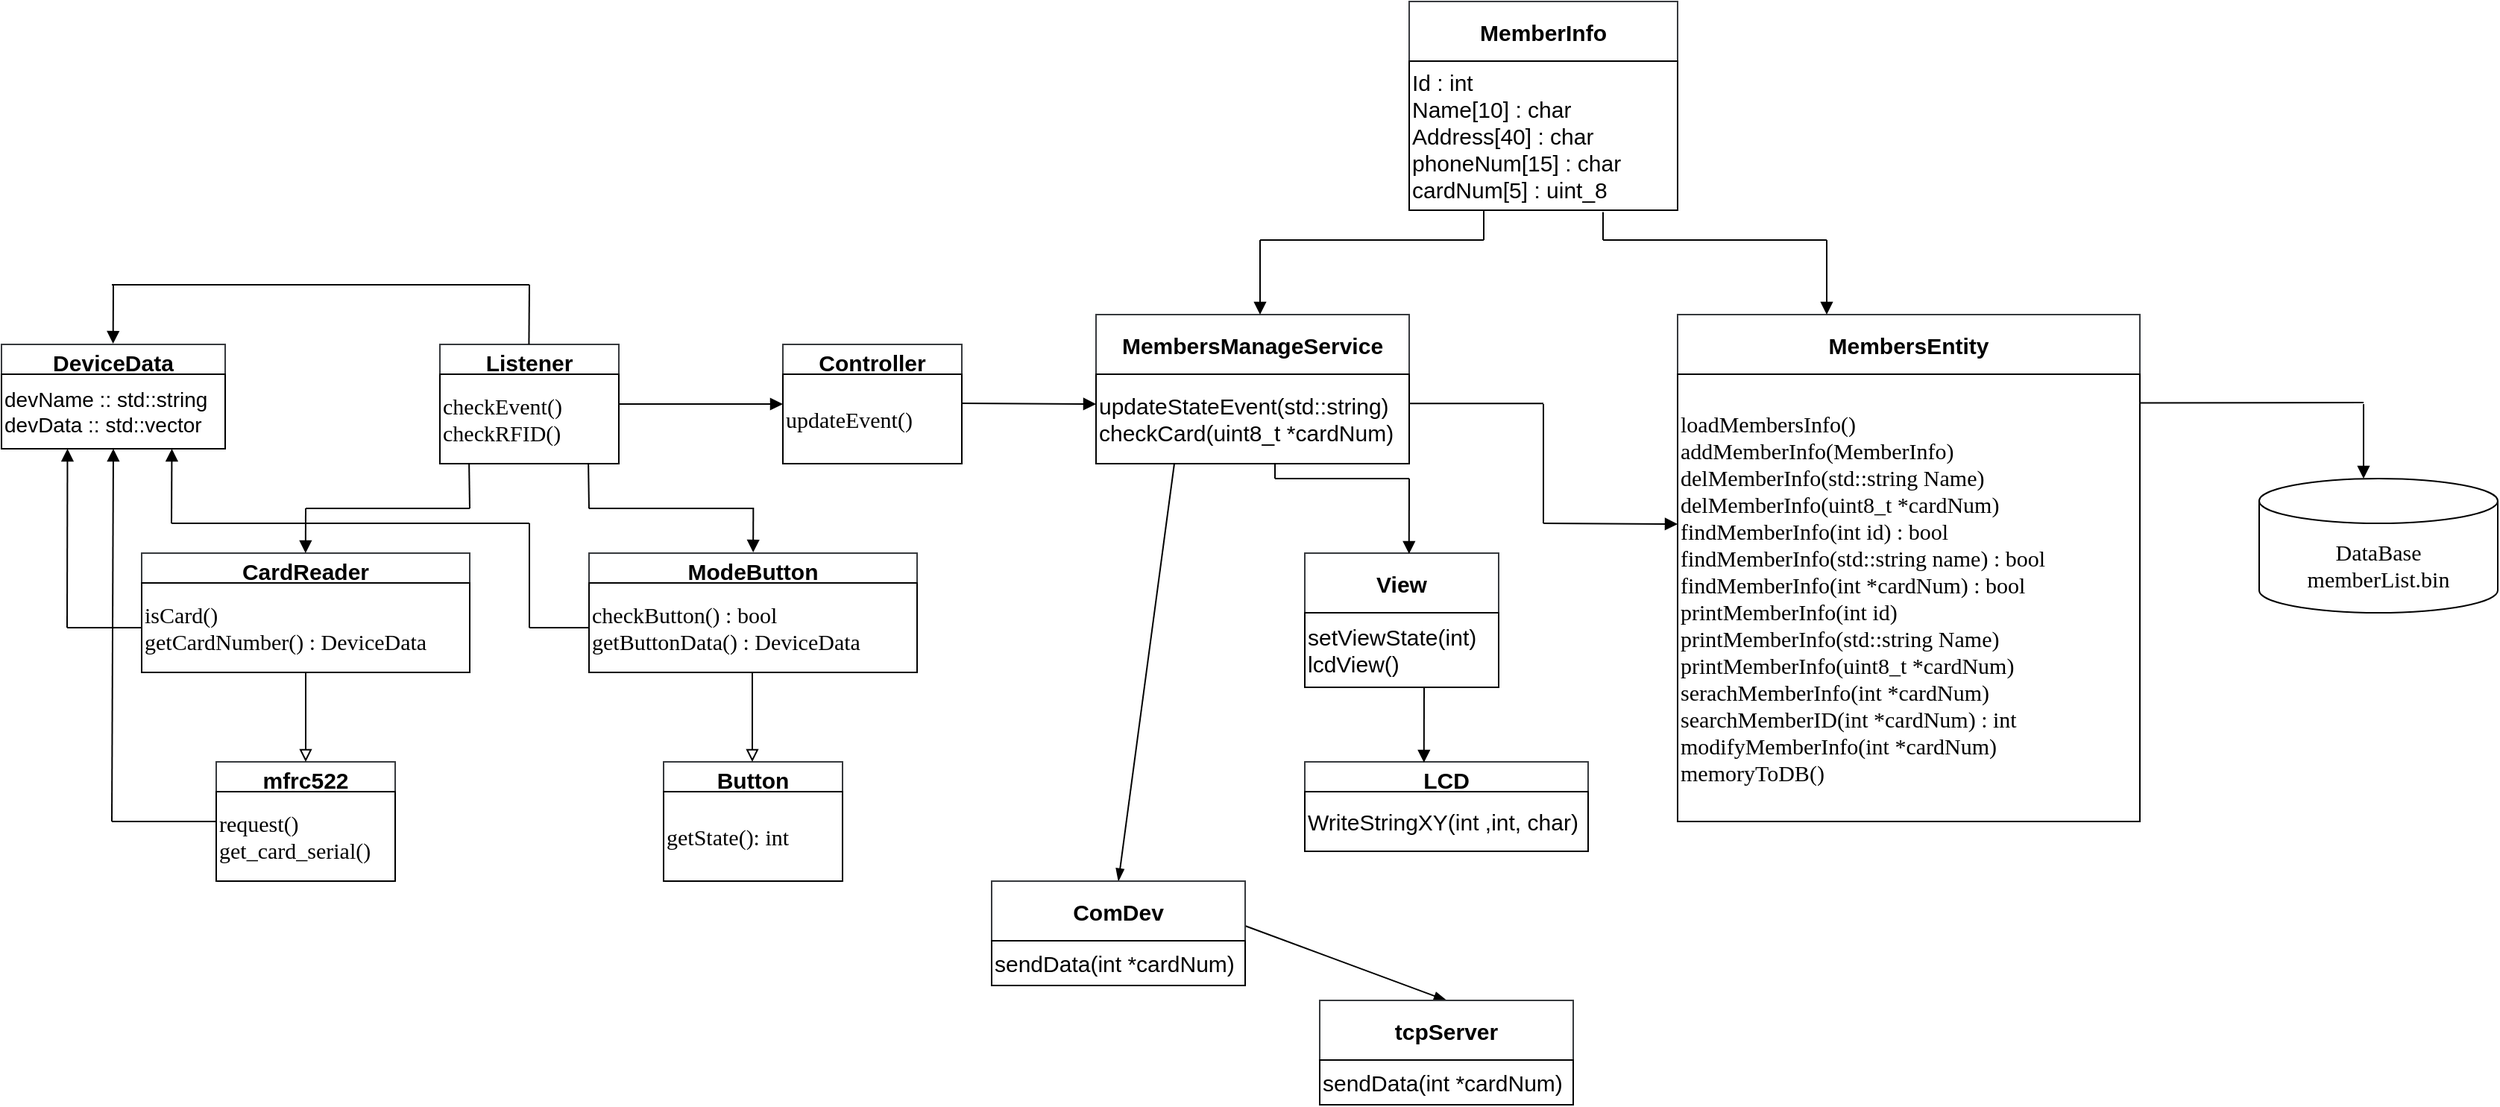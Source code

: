 <mxfile>
    <diagram id="uIfgpPbcNGFSIdBEs8ey" name="페이지-1">
        <mxGraphModel dx="778" dy="543" grid="1" gridSize="10" guides="1" tooltips="1" connect="1" arrows="1" fold="1" page="1" pageScale="1" pageWidth="2336" pageHeight="1654" background="#ffffff" math="0" shadow="0">
            <root>
                <mxCell id="0"/>
                <mxCell id="1" parent="0"/>
                <mxCell id="6" value="Listener" style="swimlane;fontSize=15;fillColor=#FFFFFF;strokeColor=#36393d;fontColor=#000000;" parent="1" vertex="1">
                    <mxGeometry x="700" y="560" width="120" height="80" as="geometry"/>
                </mxCell>
                <mxCell id="9" value="&lt;p style=&quot;margin-top: 0pt ; margin-bottom: 0pt ; margin-left: 0in ; direction: ltr ; unicode-bidi: embed&quot;&gt;&lt;font style=&quot;font-size: 15px&quot;&gt;&lt;span style=&quot;font-family: &amp;#34;맑은 고딕&amp;#34;&quot;&gt;checkEvent&lt;/span&gt;&lt;span style=&quot;font-family: &amp;#34;맑은 고딕&amp;#34;&quot;&gt;()&lt;/span&gt;&lt;/font&gt;&lt;/p&gt;&lt;p style=&quot;margin-top: 0pt ; margin-bottom: 0pt ; margin-left: 0in ; direction: ltr ; unicode-bidi: embed&quot;&gt;&lt;font style=&quot;font-size: 15px&quot;&gt;&lt;span style=&quot;font-family: &amp;#34;맑은 고딕&amp;#34;&quot;&gt;checkRFID&lt;/span&gt;&lt;span style=&quot;font-family: &amp;#34;맑은 고딕&amp;#34;&quot;&gt;()&lt;/span&gt;&lt;/font&gt;&lt;/p&gt;" style="whiteSpace=wrap;html=1;fontSize=15;fontColor=#000000;strokeColor=#000000;fillColor=#FFFFFF;align=left;" parent="1" vertex="1">
                    <mxGeometry x="700" y="580" width="120" height="60" as="geometry"/>
                </mxCell>
                <mxCell id="10" value="CardReader" style="swimlane;fontSize=15;fillColor=#FFFFFF;strokeColor=#36393d;fontColor=#000000;" parent="1" vertex="1">
                    <mxGeometry x="500" y="700" width="220" height="80" as="geometry"/>
                </mxCell>
                <mxCell id="11" value="&lt;p style=&quot;margin-top: 0pt ; margin-bottom: 0pt ; margin-left: 0in ; direction: ltr ; unicode-bidi: embed&quot;&gt;&lt;font face=&quot;맑은 고딕&quot;&gt;isCard()&lt;/font&gt;&lt;/p&gt;&lt;p style=&quot;margin-top: 0pt ; margin-bottom: 0pt ; margin-left: 0in ; direction: ltr ; unicode-bidi: embed&quot;&gt;&lt;font face=&quot;맑은 고딕&quot;&gt;getCardNumber() : DeviceData&lt;/font&gt;&lt;/p&gt;" style="whiteSpace=wrap;html=1;fontSize=15;fontColor=#000000;strokeColor=#000000;fillColor=#FFFFFF;align=left;" parent="1" vertex="1">
                    <mxGeometry x="500" y="720" width="220" height="60" as="geometry"/>
                </mxCell>
                <mxCell id="12" value="mfrc522" style="swimlane;fontSize=15;fillColor=#FFFFFF;strokeColor=#36393d;fontColor=#000000;" parent="1" vertex="1">
                    <mxGeometry x="550" y="840" width="120" height="80" as="geometry"/>
                </mxCell>
                <mxCell id="13" value="&lt;p style=&quot;margin-top: 0pt ; margin-bottom: 0pt ; margin-left: 0in ; direction: ltr ; unicode-bidi: embed&quot;&gt;&lt;font face=&quot;맑은 고딕&quot;&gt;request()&lt;/font&gt;&lt;/p&gt;&lt;p style=&quot;margin-top: 0pt ; margin-bottom: 0pt ; margin-left: 0in ; direction: ltr ; unicode-bidi: embed&quot;&gt;&lt;font face=&quot;맑은 고딕&quot;&gt;get_card_serial()&lt;/font&gt;&lt;/p&gt;" style="whiteSpace=wrap;html=1;fontSize=15;fontColor=#000000;strokeColor=#000000;fillColor=#FFFFFF;align=left;" parent="1" vertex="1">
                    <mxGeometry x="550" y="860" width="120" height="60" as="geometry"/>
                </mxCell>
                <mxCell id="14" value="" style="endArrow=block;html=1;fontSize=15;fontColor=#000000;strokeColor=#000000;entryX=0.5;entryY=0;entryDx=0;entryDy=0;exitX=0.5;exitY=1;exitDx=0;exitDy=0;endFill=0;" parent="1" source="10" target="12" edge="1">
                    <mxGeometry width="50" height="50" relative="1" as="geometry">
                        <mxPoint x="610" y="800" as="sourcePoint"/>
                        <mxPoint x="820" y="680" as="targetPoint"/>
                    </mxGeometry>
                </mxCell>
                <mxCell id="15" value="ModeButton" style="swimlane;fontSize=15;fillColor=#FFFFFF;strokeColor=#36393d;fontColor=#000000;" parent="1" vertex="1">
                    <mxGeometry x="800" y="700" width="220" height="80" as="geometry"/>
                </mxCell>
                <mxCell id="16" value="&lt;p style=&quot;margin-top: 0pt ; margin-bottom: 0pt ; margin-left: 0in ; direction: ltr ; unicode-bidi: embed&quot;&gt;&lt;font face=&quot;맑은 고딕&quot;&gt;checkButton() : bool&lt;/font&gt;&lt;/p&gt;&lt;p style=&quot;margin-top: 0pt ; margin-bottom: 0pt ; margin-left: 0in ; direction: ltr ; unicode-bidi: embed&quot;&gt;&lt;font face=&quot;맑은 고딕&quot;&gt;getButtonData() : DeviceData&lt;/font&gt;&lt;/p&gt;" style="whiteSpace=wrap;html=1;fontSize=15;fontColor=#000000;strokeColor=#000000;fillColor=#FFFFFF;align=left;" parent="1" vertex="1">
                    <mxGeometry x="800" y="720" width="220" height="60" as="geometry"/>
                </mxCell>
                <mxCell id="17" value="Button" style="swimlane;fontSize=15;fillColor=#FFFFFF;strokeColor=#36393d;fontColor=#000000;" parent="1" vertex="1">
                    <mxGeometry x="850" y="840" width="120" height="80" as="geometry"/>
                </mxCell>
                <mxCell id="18" value="&lt;p style=&quot;margin-top: 0pt ; margin-bottom: 0pt ; margin-left: 0in ; direction: ltr ; unicode-bidi: embed&quot;&gt;&lt;font face=&quot;맑은 고딕&quot;&gt;getState(): int&lt;/font&gt;&lt;/p&gt;" style="whiteSpace=wrap;html=1;fontSize=15;fontColor=#000000;strokeColor=#000000;fillColor=#FFFFFF;align=left;" parent="1" vertex="1">
                    <mxGeometry x="850" y="860" width="120" height="60" as="geometry"/>
                </mxCell>
                <mxCell id="21" value="" style="endArrow=block;html=1;fontSize=15;fontColor=#000000;strokeColor=#000000;entryX=0.5;entryY=0;entryDx=0;entryDy=0;exitX=0.5;exitY=1;exitDx=0;exitDy=0;endFill=0;" parent="1" edge="1">
                    <mxGeometry width="50" height="50" relative="1" as="geometry">
                        <mxPoint x="909.5" y="780" as="sourcePoint"/>
                        <mxPoint x="909.5" y="840" as="targetPoint"/>
                    </mxGeometry>
                </mxCell>
                <mxCell id="25" value="DeviceData" style="swimlane;fontSize=15;fillColor=#FFFFFF;strokeColor=#36393d;fontColor=#000000;" parent="1" vertex="1">
                    <mxGeometry x="406" y="560" width="150" height="70" as="geometry"/>
                </mxCell>
                <mxCell id="26" value="&lt;p style=&quot;margin-top: 0pt ; margin-bottom: 0pt ; margin-left: 0in ; direction: ltr ; unicode-bidi: embed ; font-size: 14px&quot;&gt;devName :: std::string&lt;/p&gt;&lt;p style=&quot;margin-top: 0pt ; margin-bottom: 0pt ; margin-left: 0in ; direction: ltr ; unicode-bidi: embed ; font-size: 14px&quot;&gt;devData :: std::vector&lt;/p&gt;" style="whiteSpace=wrap;html=1;fontSize=15;fontColor=#000000;strokeColor=#000000;fillColor=#FFFFFF;align=left;" parent="1" vertex="1">
                    <mxGeometry x="406" y="580" width="150" height="50" as="geometry"/>
                </mxCell>
                <mxCell id="28" value="" style="endArrow=none;html=1;fontSize=14;fontColor=#000000;strokeColor=#000000;entryX=0;entryY=0.5;entryDx=0;entryDy=0;" parent="1" target="12" edge="1">
                    <mxGeometry width="50" height="50" relative="1" as="geometry">
                        <mxPoint x="480" y="880" as="sourcePoint"/>
                        <mxPoint x="490" y="855" as="targetPoint"/>
                    </mxGeometry>
                </mxCell>
                <mxCell id="30" value="" style="endArrow=block;html=1;fontSize=15;fontColor=#000000;strokeColor=#000000;endFill=1;entryX=0.5;entryY=1;entryDx=0;entryDy=0;" parent="1" target="25" edge="1">
                    <mxGeometry width="50" height="50" relative="1" as="geometry">
                        <mxPoint x="480" y="880" as="sourcePoint"/>
                        <mxPoint x="470" y="670" as="targetPoint"/>
                    </mxGeometry>
                </mxCell>
                <mxCell id="31" value="" style="endArrow=none;html=1;fontSize=14;fontColor=#000000;strokeColor=#000000;exitX=0;exitY=0.5;exitDx=0;exitDy=0;" parent="1" source="11" edge="1">
                    <mxGeometry width="50" height="50" relative="1" as="geometry">
                        <mxPoint x="560" y="740" as="sourcePoint"/>
                        <mxPoint x="450" y="750" as="targetPoint"/>
                    </mxGeometry>
                </mxCell>
                <mxCell id="34" value="" style="endArrow=none;html=1;fontSize=14;fontColor=#000000;strokeColor=#000000;exitX=0;exitY=0.5;exitDx=0;exitDy=0;" parent="1" source="16" edge="1">
                    <mxGeometry width="50" height="50" relative="1" as="geometry">
                        <mxPoint x="670" y="730" as="sourcePoint"/>
                        <mxPoint x="760" y="750" as="targetPoint"/>
                    </mxGeometry>
                </mxCell>
                <mxCell id="35" value="" style="endArrow=none;html=1;fontSize=14;fontColor=#000000;strokeColor=#000000;" parent="1" edge="1">
                    <mxGeometry width="50" height="50" relative="1" as="geometry">
                        <mxPoint x="760" y="680" as="sourcePoint"/>
                        <mxPoint x="760" y="750" as="targetPoint"/>
                    </mxGeometry>
                </mxCell>
                <mxCell id="36" value="" style="endArrow=none;html=1;fontSize=14;fontColor=#000000;strokeColor=#000000;" parent="1" edge="1">
                    <mxGeometry width="50" height="50" relative="1" as="geometry">
                        <mxPoint x="760" y="680" as="sourcePoint"/>
                        <mxPoint x="520" y="680" as="targetPoint"/>
                    </mxGeometry>
                </mxCell>
                <mxCell id="37" value="" style="endArrow=block;html=1;fontSize=15;fontColor=#000000;strokeColor=#000000;endFill=1;entryX=0.285;entryY=1.049;entryDx=0;entryDy=0;entryPerimeter=0;" parent="1" edge="1">
                    <mxGeometry width="50" height="50" relative="1" as="geometry">
                        <mxPoint x="520" y="680" as="sourcePoint"/>
                        <mxPoint x="520" y="630.45" as="targetPoint"/>
                        <Array as="points">
                            <mxPoint x="520.25" y="630"/>
                        </Array>
                    </mxGeometry>
                </mxCell>
                <mxCell id="38" value="" style="endArrow=block;html=1;fontSize=15;fontColor=#000000;strokeColor=#000000;endFill=1;entryX=0.285;entryY=1.049;entryDx=0;entryDy=0;entryPerimeter=0;" parent="1" edge="1">
                    <mxGeometry width="50" height="50" relative="1" as="geometry">
                        <mxPoint x="450" y="750" as="sourcePoint"/>
                        <mxPoint x="450.0" y="630.45" as="targetPoint"/>
                        <Array as="points">
                            <mxPoint x="450.25" y="630"/>
                        </Array>
                    </mxGeometry>
                </mxCell>
                <mxCell id="39" value="" style="endArrow=none;html=1;fontSize=14;fontColor=#000000;strokeColor=#000000;entryX=0.163;entryY=0.997;entryDx=0;entryDy=0;entryPerimeter=0;" parent="1" target="9" edge="1">
                    <mxGeometry width="50" height="50" relative="1" as="geometry">
                        <mxPoint x="720" y="670" as="sourcePoint"/>
                        <mxPoint x="770" y="760" as="targetPoint"/>
                    </mxGeometry>
                </mxCell>
                <mxCell id="40" value="" style="endArrow=none;html=1;fontSize=14;fontColor=#000000;strokeColor=#000000;" parent="1" edge="1">
                    <mxGeometry width="50" height="50" relative="1" as="geometry">
                        <mxPoint x="720" y="670" as="sourcePoint"/>
                        <mxPoint x="610" y="670" as="targetPoint"/>
                    </mxGeometry>
                </mxCell>
                <mxCell id="41" value="" style="endArrow=none;html=1;fontSize=14;fontColor=#000000;strokeColor=#000000;" parent="1" edge="1">
                    <mxGeometry width="50" height="50" relative="1" as="geometry">
                        <mxPoint x="910" y="670" as="sourcePoint"/>
                        <mxPoint x="800" y="670" as="targetPoint"/>
                    </mxGeometry>
                </mxCell>
                <mxCell id="42" value="" style="endArrow=none;html=1;fontSize=14;fontColor=#000000;strokeColor=#000000;entryX=0.163;entryY=0.997;entryDx=0;entryDy=0;entryPerimeter=0;" parent="1" edge="1">
                    <mxGeometry width="50" height="50" relative="1" as="geometry">
                        <mxPoint x="800" y="670.18" as="sourcePoint"/>
                        <mxPoint x="799.56" y="640.0" as="targetPoint"/>
                    </mxGeometry>
                </mxCell>
                <mxCell id="43" value="" style="endArrow=block;html=1;fontSize=15;fontColor=#000000;strokeColor=#000000;endFill=1;entryX=0.285;entryY=1.049;entryDx=0;entryDy=0;entryPerimeter=0;" parent="1" edge="1">
                    <mxGeometry width="50" height="50" relative="1" as="geometry">
                        <mxPoint x="610" y="670" as="sourcePoint"/>
                        <mxPoint x="609.66" y="700.45" as="targetPoint"/>
                        <Array as="points">
                            <mxPoint x="609.91" y="700"/>
                        </Array>
                    </mxGeometry>
                </mxCell>
                <mxCell id="44" value="" style="endArrow=block;html=1;fontSize=15;fontColor=#000000;strokeColor=#000000;endFill=1;entryX=0.285;entryY=1.049;entryDx=0;entryDy=0;entryPerimeter=0;" parent="1" edge="1">
                    <mxGeometry width="50" height="50" relative="1" as="geometry">
                        <mxPoint x="910.17" y="669.55" as="sourcePoint"/>
                        <mxPoint x="909.83" y="700" as="targetPoint"/>
                        <Array as="points">
                            <mxPoint x="910.08" y="699.55"/>
                        </Array>
                    </mxGeometry>
                </mxCell>
                <mxCell id="45" value="" style="endArrow=none;html=1;fontSize=14;fontColor=#000000;strokeColor=#000000;" parent="1" edge="1">
                    <mxGeometry width="50" height="50" relative="1" as="geometry">
                        <mxPoint x="759.71" y="560" as="sourcePoint"/>
                        <mxPoint x="760" y="520" as="targetPoint"/>
                    </mxGeometry>
                </mxCell>
                <mxCell id="46" value="" style="endArrow=none;html=1;fontSize=14;fontColor=#000000;strokeColor=#000000;" parent="1" edge="1">
                    <mxGeometry width="50" height="50" relative="1" as="geometry">
                        <mxPoint x="760" y="520" as="sourcePoint"/>
                        <mxPoint x="480" y="520" as="targetPoint"/>
                    </mxGeometry>
                </mxCell>
                <mxCell id="48" value="" style="endArrow=block;html=1;fontSize=15;fontColor=#000000;strokeColor=#000000;endFill=1;entryX=0.285;entryY=1.049;entryDx=0;entryDy=0;entryPerimeter=0;" parent="1" edge="1">
                    <mxGeometry width="50" height="50" relative="1" as="geometry">
                        <mxPoint x="481" y="520" as="sourcePoint"/>
                        <mxPoint x="480.58" y="560" as="targetPoint"/>
                        <Array as="points">
                            <mxPoint x="480.83" y="559.55"/>
                        </Array>
                    </mxGeometry>
                </mxCell>
                <mxCell id="49" value="Controller" style="swimlane;fontSize=15;fillColor=#FFFFFF;strokeColor=#36393d;fontColor=#000000;" parent="1" vertex="1">
                    <mxGeometry x="930" y="560" width="120" height="80" as="geometry"/>
                </mxCell>
                <mxCell id="50" value="&lt;p style=&quot;margin-top: 0pt ; margin-bottom: 0pt ; margin-left: 0in ; direction: ltr ; unicode-bidi: embed&quot;&gt;&lt;font face=&quot;맑은 고딕&quot;&gt;updateEvent()&lt;/font&gt;&lt;/p&gt;" style="whiteSpace=wrap;html=1;fontSize=15;fontColor=#000000;strokeColor=#000000;fillColor=#FFFFFF;align=left;" parent="1" vertex="1">
                    <mxGeometry x="930" y="580" width="120" height="60" as="geometry"/>
                </mxCell>
                <mxCell id="51" value="" style="endArrow=block;html=1;fontSize=15;fontColor=#000000;strokeColor=#000000;endFill=1;exitX=1;exitY=0.5;exitDx=0;exitDy=0;" parent="1" source="6" edge="1">
                    <mxGeometry width="50" height="50" relative="1" as="geometry">
                        <mxPoint x="920.17" y="679.55" as="sourcePoint"/>
                        <mxPoint x="930" y="600" as="targetPoint"/>
                        <Array as="points">
                            <mxPoint x="930" y="600"/>
                        </Array>
                    </mxGeometry>
                </mxCell>
                <mxCell id="89" style="edgeStyle=none;html=1;exitX=0.25;exitY=1;exitDx=0;exitDy=0;entryX=0.5;entryY=0;entryDx=0;entryDy=0;strokeColor=#000000;endArrow=blockThin;endFill=1;" parent="1" source="53" target="85" edge="1">
                    <mxGeometry relative="1" as="geometry"/>
                </mxCell>
                <mxCell id="53" value="MembersManageService" style="swimlane;fontSize=15;fillColor=#FFFFFF;strokeColor=#36393d;fontColor=#000000;startSize=40;" parent="1" vertex="1">
                    <mxGeometry x="1140" y="540" width="210" height="100" as="geometry"/>
                </mxCell>
                <mxCell id="54" value="&lt;p style=&quot;margin-top: 0pt ; margin-bottom: 0pt ; margin-left: 0in ; direction: ltr ; unicode-bidi: embed&quot;&gt;&lt;font style=&quot;font-size: 15px&quot;&gt;updateStateEvent(std::string)&lt;/font&gt;&lt;/p&gt;&lt;p style=&quot;margin-top: 0pt ; margin-bottom: 0pt ; margin-left: 0in ; direction: ltr ; unicode-bidi: embed&quot;&gt;&lt;font style=&quot;font-size: 15px&quot;&gt;checkCard(uint8_t *cardNum)&lt;/font&gt;&lt;/p&gt;" style="whiteSpace=wrap;html=1;fontSize=15;fontColor=#000000;strokeColor=#000000;fillColor=#FFFFFF;align=left;" parent="1" vertex="1">
                    <mxGeometry x="1140" y="580" width="210" height="60" as="geometry"/>
                </mxCell>
                <mxCell id="55" value="" style="endArrow=block;html=1;fontSize=15;fontColor=#000000;strokeColor=#000000;endFill=1;exitX=1;exitY=0.5;exitDx=0;exitDy=0;" parent="1" edge="1">
                    <mxGeometry width="50" height="50" relative="1" as="geometry">
                        <mxPoint x="1050" y="599.5" as="sourcePoint"/>
                        <mxPoint x="1140" y="600" as="targetPoint"/>
                        <Array as="points"/>
                    </mxGeometry>
                </mxCell>
                <mxCell id="56" value="MemberInfo" style="swimlane;fontSize=15;fillColor=#FFFFFF;strokeColor=#36393d;fontColor=#000000;startSize=40;" parent="1" vertex="1">
                    <mxGeometry x="1350" y="330" width="180" height="140" as="geometry"/>
                </mxCell>
                <mxCell id="57" value="&lt;p style=&quot;margin-top: 0pt ; margin-bottom: 0pt ; margin-left: 0in ; direction: ltr ; unicode-bidi: embed&quot;&gt;&lt;font style=&quot;font-size: 15px&quot;&gt;Id : int&lt;/font&gt;&lt;/p&gt;&lt;p style=&quot;margin-top: 0pt ; margin-bottom: 0pt ; margin-left: 0in ; direction: ltr ; unicode-bidi: embed&quot;&gt;&lt;font style=&quot;font-size: 15px&quot;&gt;Name[10] : char&lt;/font&gt;&lt;/p&gt;&lt;p style=&quot;margin-top: 0pt ; margin-bottom: 0pt ; margin-left: 0in ; direction: ltr ; unicode-bidi: embed&quot;&gt;&lt;font style=&quot;font-size: 15px&quot;&gt;Address[40] : char&lt;/font&gt;&lt;/p&gt;&lt;p style=&quot;margin-top: 0pt ; margin-bottom: 0pt ; margin-left: 0in ; direction: ltr ; unicode-bidi: embed&quot;&gt;&lt;font style=&quot;font-size: 15px&quot;&gt;phoneNum[15] : char&lt;/font&gt;&lt;/p&gt;&lt;p style=&quot;margin-top: 0pt ; margin-bottom: 0pt ; margin-left: 0in ; direction: ltr ; unicode-bidi: embed&quot;&gt;&lt;font style=&quot;font-size: 15px&quot;&gt;cardNum[5] : uint_8&lt;/font&gt;&lt;/p&gt;" style="whiteSpace=wrap;html=1;fontSize=15;fontColor=#000000;strokeColor=#000000;fillColor=#FFFFFF;align=left;" parent="1" vertex="1">
                    <mxGeometry x="1350" y="370" width="180" height="100" as="geometry"/>
                </mxCell>
                <mxCell id="59" value="MembersEntity" style="swimlane;fontSize=15;fillColor=#FFFFFF;strokeColor=#36393d;fontColor=#000000;startSize=40;" parent="1" vertex="1">
                    <mxGeometry x="1530" y="540" width="310" height="340" as="geometry"/>
                </mxCell>
                <mxCell id="60" value="&lt;p style=&quot;margin-top: 0pt ; margin-bottom: 0pt ; margin-left: 0in ; direction: ltr ; unicode-bidi: embed&quot;&gt;&lt;font style=&quot;font-size: 15px&quot;&gt;&lt;span style=&quot;font-family: &amp;#34;맑은 고딕&amp;#34;&quot;&gt;loadMembersInfo&lt;/span&gt;&lt;span style=&quot;font-family: &amp;#34;맑은 고딕&amp;#34;&quot;&gt;()&lt;/span&gt;&lt;/font&gt;&lt;/p&gt;&lt;p style=&quot;margin-top: 0pt ; margin-bottom: 0pt ; margin-left: 0in ; direction: ltr ; unicode-bidi: embed&quot;&gt;&lt;font style=&quot;font-size: 15px&quot;&gt;&lt;span style=&quot;font-family: &amp;#34;맑은 고딕&amp;#34;&quot;&gt;addMemberInfo&lt;/span&gt;&lt;span style=&quot;font-family: &amp;#34;맑은 고딕&amp;#34;&quot;&gt;(&lt;/span&gt;&lt;span style=&quot;font-family: &amp;#34;맑은 고딕&amp;#34;&quot;&gt;MemberInfo&lt;/span&gt;&lt;span style=&quot;font-family: &amp;#34;맑은 고딕&amp;#34;&quot;&gt;)&lt;/span&gt;&lt;/font&gt;&lt;/p&gt;&lt;p style=&quot;margin-top: 0pt ; margin-bottom: 0pt ; margin-left: 0in ; direction: ltr ; unicode-bidi: embed&quot;&gt;&lt;font style=&quot;font-size: 15px&quot;&gt;&lt;span style=&quot;font-family: &amp;#34;맑은 고딕&amp;#34;&quot;&gt;delMemberInfo&lt;/span&gt;&lt;span style=&quot;font-family: &amp;#34;맑은 고딕&amp;#34;&quot;&gt;(&lt;/span&gt;&lt;span style=&quot;font-family: &amp;#34;맑은 고딕&amp;#34;&quot;&gt;std&lt;/span&gt;&lt;span style=&quot;font-family: &amp;#34;맑은 고딕&amp;#34;&quot;&gt;::string Name)&lt;/span&gt;&lt;/font&gt;&lt;/p&gt;&lt;p style=&quot;margin-top: 0pt ; margin-bottom: 0pt ; margin-left: 0in ; direction: ltr ; unicode-bidi: embed&quot;&gt;&lt;span style=&quot;font-family: &amp;#34;맑은 고딕&amp;#34;&quot;&gt;delMemberInfo&lt;/span&gt;&lt;span style=&quot;font-family: &amp;#34;맑은 고딕&amp;#34;&quot;&gt;(uint8_t *&lt;/span&gt;&lt;span style=&quot;font-family: &amp;#34;맑은 고딕&amp;#34;&quot;&gt;cardNum&lt;/span&gt;&lt;span style=&quot;font-family: &amp;#34;맑은 고딕&amp;#34;&quot;&gt;)&lt;/span&gt;&lt;br&gt;&lt;/p&gt;&lt;p style=&quot;margin-top: 0pt ; margin-bottom: 0pt ; margin-left: 0in ; direction: ltr ; unicode-bidi: embed&quot;&gt;&lt;font style=&quot;font-size: 15px&quot;&gt;&lt;span style=&quot;font-family: &amp;#34;맑은 고딕&amp;#34;&quot;&gt;findMemberInfo&lt;/span&gt;&lt;span style=&quot;font-family: &amp;#34;맑은 고딕&amp;#34;&quot;&gt;(&lt;/span&gt;&lt;span style=&quot;font-family: &amp;#34;맑은 고딕&amp;#34;&quot;&gt;int&lt;/span&gt;&lt;span style=&quot;font-family: &amp;#34;맑은 고딕&amp;#34;&quot;&gt; id) : bool&lt;/span&gt;&lt;/font&gt;&lt;/p&gt;&lt;p style=&quot;margin-top: 0pt ; margin-bottom: 0pt ; margin-left: 0in ; direction: ltr ; unicode-bidi: embed&quot;&gt;&lt;font style=&quot;font-size: 15px&quot;&gt;&lt;span style=&quot;font-family: &amp;#34;맑은 고딕&amp;#34;&quot;&gt;findMemberInfo(std::string name) : bool&lt;/span&gt;&lt;/font&gt;&lt;/p&gt;&lt;p style=&quot;margin-top: 0pt ; margin-bottom: 0pt ; margin-left: 0in ; direction: ltr ; unicode-bidi: embed&quot;&gt;&lt;font style=&quot;font-size: 15px&quot;&gt;&lt;span style=&quot;font-family: &amp;#34;맑은 고딕&amp;#34;&quot;&gt;findMemberInfo&lt;/span&gt;&lt;span style=&quot;font-family: &amp;#34;맑은 고딕&amp;#34;&quot;&gt;(int *&lt;/span&gt;&lt;span style=&quot;font-family: &amp;#34;맑은 고딕&amp;#34;&quot;&gt;cardNum&lt;/span&gt;&lt;span style=&quot;font-family: &amp;#34;맑은 고딕&amp;#34;&quot;&gt;) : bool&lt;/span&gt;&lt;/font&gt;&lt;/p&gt;&lt;p style=&quot;margin-top: 0pt ; margin-bottom: 0pt ; margin-left: 0in ; direction: ltr ; unicode-bidi: embed&quot;&gt;&lt;font style=&quot;font-size: 15px&quot;&gt;&lt;span style=&quot;font-family: &amp;#34;맑은 고딕&amp;#34;&quot;&gt;printMemberInfo&lt;/span&gt;&lt;span style=&quot;font-family: &amp;#34;맑은 고딕&amp;#34;&quot;&gt;(&lt;/span&gt;&lt;span style=&quot;font-family: &amp;#34;맑은 고딕&amp;#34;&quot;&gt;int&lt;/span&gt;&lt;span style=&quot;font-family: &amp;#34;맑은 고딕&amp;#34;&quot;&gt; id)&lt;/span&gt;&lt;/font&gt;&lt;/p&gt;&lt;p style=&quot;margin-top: 0pt ; margin-bottom: 0pt ; margin-left: 0in ; direction: ltr ; unicode-bidi: embed&quot;&gt;&lt;font style=&quot;font-size: 15px&quot;&gt;&lt;span style=&quot;font-family: &amp;#34;맑은 고딕&amp;#34;&quot;&gt;printMemberInfo&lt;/span&gt;&lt;span style=&quot;font-family: &amp;#34;맑은 고딕&amp;#34;&quot;&gt;(&lt;/span&gt;&lt;span style=&quot;font-family: &amp;#34;맑은 고딕&amp;#34;&quot;&gt;std&lt;/span&gt;&lt;span style=&quot;font-family: &amp;#34;맑은 고딕&amp;#34;&quot;&gt;::string Name)&lt;/span&gt;&lt;/font&gt;&lt;/p&gt;&lt;p style=&quot;margin-top: 0pt ; margin-bottom: 0pt ; margin-left: 0in ; direction: ltr ; unicode-bidi: embed&quot;&gt;&lt;span style=&quot;font-family: &amp;#34;맑은 고딕&amp;#34;&quot;&gt;printMemberInfo&lt;/span&gt;&lt;span style=&quot;font-family: &amp;#34;맑은 고딕&amp;#34;&quot;&gt;(uint8_t&amp;nbsp;&lt;/span&gt;&lt;span style=&quot;font-family: &amp;#34;맑은 고딕&amp;#34;&quot;&gt;*&lt;/span&gt;&lt;span style=&quot;font-family: &amp;#34;맑은 고딕&amp;#34;&quot;&gt;cardNum&lt;/span&gt;&lt;span style=&quot;font-family: &amp;#34;맑은 고딕&amp;#34;&quot;&gt;)&lt;/span&gt;&lt;/p&gt;&lt;p style=&quot;margin-top: 0pt ; margin-bottom: 0pt ; margin-left: 0in ; direction: ltr ; unicode-bidi: embed&quot;&gt;&lt;span style=&quot;font-family: &amp;#34;맑은 고딕&amp;#34;&quot;&gt;serachMemberInfo(int *cardNum)&lt;/span&gt;&lt;/p&gt;&lt;p style=&quot;margin-top: 0pt ; margin-bottom: 0pt ; margin-left: 0in ; direction: ltr ; unicode-bidi: embed&quot;&gt;&lt;span style=&quot;font-family: &amp;#34;맑은 고딕&amp;#34;&quot;&gt;searchMemberID(int *cardNum) : int&lt;/span&gt;&lt;/p&gt;&lt;p style=&quot;margin-top: 0pt ; margin-bottom: 0pt ; margin-left: 0in ; direction: ltr ; unicode-bidi: embed&quot;&gt;&lt;font face=&quot;맑은 고딕&quot;&gt;modifyMemberInfo(int *cardNum)&lt;/font&gt;&lt;/p&gt;&lt;p style=&quot;margin-top: 0pt ; margin-bottom: 0pt ; margin-left: 0in ; direction: ltr ; unicode-bidi: embed&quot;&gt;&lt;span style=&quot;font-family: &amp;#34;맑은 고딕&amp;#34;&quot;&gt;memoryToDB&lt;/span&gt;&lt;span style=&quot;font-family: &amp;#34;맑은 고딕&amp;#34;&quot;&gt;()&lt;/span&gt;&lt;/p&gt;" style="whiteSpace=wrap;html=1;fontSize=15;fontColor=#000000;strokeColor=#000000;fillColor=#FFFFFF;align=left;" parent="1" vertex="1">
                    <mxGeometry x="1530" y="580" width="310" height="300" as="geometry"/>
                </mxCell>
                <mxCell id="63" value="" style="endArrow=block;html=1;fontSize=15;fontColor=#000000;strokeColor=#000000;endFill=1;exitX=1;exitY=0.5;exitDx=0;exitDy=0;" parent="1" edge="1">
                    <mxGeometry width="50" height="50" relative="1" as="geometry">
                        <mxPoint x="1440" y="680" as="sourcePoint"/>
                        <mxPoint x="1530" y="680.5" as="targetPoint"/>
                        <Array as="points"/>
                    </mxGeometry>
                </mxCell>
                <mxCell id="64" value="" style="endArrow=none;html=1;fontFamily=Helvetica;fontSize=15;fontColor=#000000;strokeColor=#000000;" parent="1" edge="1">
                    <mxGeometry width="50" height="50" relative="1" as="geometry">
                        <mxPoint x="1440" y="680" as="sourcePoint"/>
                        <mxPoint x="1440" y="600" as="targetPoint"/>
                    </mxGeometry>
                </mxCell>
                <mxCell id="65" value="" style="endArrow=none;html=1;fontFamily=Helvetica;fontSize=15;fontColor=#000000;strokeColor=#000000;" parent="1" edge="1">
                    <mxGeometry width="50" height="50" relative="1" as="geometry">
                        <mxPoint x="1350" y="599.67" as="sourcePoint"/>
                        <mxPoint x="1440" y="599.67" as="targetPoint"/>
                    </mxGeometry>
                </mxCell>
                <mxCell id="66" value="" style="endArrow=none;html=1;fontFamily=Helvetica;fontSize=15;fontColor=#000000;strokeColor=#000000;" parent="1" edge="1">
                    <mxGeometry width="50" height="50" relative="1" as="geometry">
                        <mxPoint x="1250" y="490" as="sourcePoint"/>
                        <mxPoint x="1400" y="490.0" as="targetPoint"/>
                    </mxGeometry>
                </mxCell>
                <mxCell id="67" value="" style="endArrow=block;html=1;fontSize=15;fontColor=#000000;strokeColor=#000000;endFill=1;exitX=1;exitY=0.5;exitDx=0;exitDy=0;" parent="1" edge="1">
                    <mxGeometry width="50" height="50" relative="1" as="geometry">
                        <mxPoint x="1250" y="490.0" as="sourcePoint"/>
                        <mxPoint x="1250" y="540" as="targetPoint"/>
                        <Array as="points"/>
                    </mxGeometry>
                </mxCell>
                <mxCell id="68" value="" style="endArrow=none;html=1;fontFamily=Helvetica;fontSize=15;fontColor=#000000;strokeColor=#000000;" parent="1" edge="1">
                    <mxGeometry width="50" height="50" relative="1" as="geometry">
                        <mxPoint x="1400" y="490" as="sourcePoint"/>
                        <mxPoint x="1400" y="470.0" as="targetPoint"/>
                    </mxGeometry>
                </mxCell>
                <mxCell id="69" value="" style="endArrow=none;html=1;fontFamily=Helvetica;fontSize=15;fontColor=#000000;strokeColor=#000000;entryX=0.7;entryY=1.013;entryDx=0;entryDy=0;entryPerimeter=0;" parent="1" edge="1">
                    <mxGeometry width="50" height="50" relative="1" as="geometry">
                        <mxPoint x="1480" y="490" as="sourcePoint"/>
                        <mxPoint x="1480" y="471.3" as="targetPoint"/>
                    </mxGeometry>
                </mxCell>
                <mxCell id="70" value="" style="endArrow=none;html=1;fontFamily=Helvetica;fontSize=15;fontColor=#000000;strokeColor=#000000;" parent="1" edge="1">
                    <mxGeometry width="50" height="50" relative="1" as="geometry">
                        <mxPoint x="1480" y="490" as="sourcePoint"/>
                        <mxPoint x="1630" y="490.0" as="targetPoint"/>
                    </mxGeometry>
                </mxCell>
                <mxCell id="71" value="" style="endArrow=block;html=1;fontSize=15;fontColor=#000000;strokeColor=#000000;endFill=1;exitX=1;exitY=0.5;exitDx=0;exitDy=0;" parent="1" edge="1">
                    <mxGeometry width="50" height="50" relative="1" as="geometry">
                        <mxPoint x="1630" y="490.0" as="sourcePoint"/>
                        <mxPoint x="1630" y="540.0" as="targetPoint"/>
                        <Array as="points"/>
                    </mxGeometry>
                </mxCell>
                <mxCell id="72" value="&lt;p style=&quot;margin-top: 0pt ; margin-bottom: 0pt ; margin-left: 0in ; direction: ltr ; unicode-bidi: embed&quot;&gt;&lt;span style=&quot;font-family: &amp;#34;맑은 고딕&amp;#34;&quot;&gt;&lt;font style=&quot;font-size: 15px&quot;&gt;DataBase&lt;/font&gt;&lt;/span&gt;&lt;/p&gt;&lt;p style=&quot;margin-top: 0pt ; margin-bottom: 0pt ; margin-left: 0in ; direction: ltr ; unicode-bidi: embed&quot;&gt;&lt;span style=&quot;font-family: &amp;#34;맑은 고딕&amp;#34;&quot;&gt;&lt;font style=&quot;font-size: 15px&quot;&gt;memberList.bin&lt;/font&gt;&lt;/span&gt;&lt;/p&gt;" style="shape=cylinder3;whiteSpace=wrap;html=1;boundedLbl=1;backgroundOutline=1;size=15;fontFamily=Helvetica;fontSize=15;fontColor=#000000;strokeColor=#000000;fillColor=#FFFFFF;" parent="1" vertex="1">
                    <mxGeometry x="1920" y="650" width="160" height="90" as="geometry"/>
                </mxCell>
                <mxCell id="73" value="" style="endArrow=none;html=1;fontFamily=Helvetica;fontSize=15;fontColor=#000000;strokeColor=#000000;" parent="1" edge="1">
                    <mxGeometry width="50" height="50" relative="1" as="geometry">
                        <mxPoint x="1840" y="599.23" as="sourcePoint"/>
                        <mxPoint x="1990" y="599" as="targetPoint"/>
                    </mxGeometry>
                </mxCell>
                <mxCell id="74" value="" style="endArrow=block;html=1;fontSize=15;fontColor=#000000;strokeColor=#000000;endFill=1;" parent="1" edge="1">
                    <mxGeometry width="50" height="50" relative="1" as="geometry">
                        <mxPoint x="1990" y="600" as="sourcePoint"/>
                        <mxPoint x="1990" y="650" as="targetPoint"/>
                        <Array as="points"/>
                    </mxGeometry>
                </mxCell>
                <mxCell id="75" value="View" style="swimlane;fontSize=15;fillColor=#FFFFFF;strokeColor=#36393d;fontColor=#000000;startSize=40;" parent="1" vertex="1">
                    <mxGeometry x="1280" y="700" width="130" height="90" as="geometry"/>
                </mxCell>
                <mxCell id="76" value="&lt;p style=&quot;margin-top: 0pt ; margin-bottom: 0pt ; margin-left: 0in ; text-align: justify ; direction: ltr ; unicode-bidi: embed&quot;&gt;&lt;font style=&quot;font-size: 15px&quot;&gt;setViewState(int)&lt;/font&gt;&lt;/p&gt;&lt;p style=&quot;margin-top: 0pt ; margin-bottom: 0pt ; margin-left: 0in ; text-align: justify ; direction: ltr ; unicode-bidi: embed&quot;&gt;&lt;font style=&quot;font-size: 15px&quot;&gt;lcdView()&lt;/font&gt;&lt;/p&gt;" style="whiteSpace=wrap;html=1;fontSize=15;fontColor=#000000;strokeColor=#000000;fillColor=#FFFFFF;align=left;" parent="1" vertex="1">
                    <mxGeometry x="1280" y="740" width="130" height="50" as="geometry"/>
                </mxCell>
                <mxCell id="77" value="" style="endArrow=block;html=1;fontSize=15;fontColor=#000000;strokeColor=#000000;endFill=1;entryX=0.553;entryY=0.005;entryDx=0;entryDy=0;entryPerimeter=0;" parent="1" edge="1">
                    <mxGeometry width="50" height="50" relative="1" as="geometry">
                        <mxPoint x="1350" y="650" as="sourcePoint"/>
                        <mxPoint x="1349.89" y="700.45" as="targetPoint"/>
                        <Array as="points"/>
                    </mxGeometry>
                </mxCell>
                <mxCell id="78" value="" style="endArrow=none;html=1;fontFamily=Helvetica;fontSize=15;fontColor=#000000;strokeColor=#000000;" parent="1" edge="1">
                    <mxGeometry width="50" height="50" relative="1" as="geometry">
                        <mxPoint x="1260" y="650" as="sourcePoint"/>
                        <mxPoint x="1350" y="650" as="targetPoint"/>
                    </mxGeometry>
                </mxCell>
                <mxCell id="79" value="" style="endArrow=none;html=1;fontFamily=Helvetica;fontSize=15;fontColor=#000000;strokeColor=#000000;" parent="1" edge="1">
                    <mxGeometry width="50" height="50" relative="1" as="geometry">
                        <mxPoint x="1260" y="650" as="sourcePoint"/>
                        <mxPoint x="1260" y="640" as="targetPoint"/>
                    </mxGeometry>
                </mxCell>
                <mxCell id="80" value="LCD" style="swimlane;fontSize=15;fillColor=#FFFFFF;strokeColor=#36393d;fontColor=#000000;" parent="1" vertex="1">
                    <mxGeometry x="1280" y="840" width="190" height="60" as="geometry"/>
                </mxCell>
                <mxCell id="81" value="&lt;p style=&quot;margin-top: 0pt ; margin-bottom: 0pt ; margin-left: 0in ; text-align: justify ; direction: ltr ; unicode-bidi: embed&quot;&gt;WriteStringXY(int ,int, char)&lt;/p&gt;" style="whiteSpace=wrap;html=1;fontSize=15;fontColor=#000000;strokeColor=#000000;fillColor=#FFFFFF;align=left;" parent="1" vertex="1">
                    <mxGeometry x="1280" y="860" width="190" height="40" as="geometry"/>
                </mxCell>
                <mxCell id="84" value="" style="endArrow=block;html=1;fontSize=15;fontColor=#000000;strokeColor=#000000;endFill=1;entryX=0.553;entryY=0.005;entryDx=0;entryDy=0;entryPerimeter=0;" parent="1" edge="1">
                    <mxGeometry width="50" height="50" relative="1" as="geometry">
                        <mxPoint x="1360" y="790" as="sourcePoint"/>
                        <mxPoint x="1359.89" y="840.45" as="targetPoint"/>
                        <Array as="points"/>
                    </mxGeometry>
                </mxCell>
                <mxCell id="92" style="edgeStyle=none;html=1;exitX=1;exitY=0.5;exitDx=0;exitDy=0;entryX=0.5;entryY=0;entryDx=0;entryDy=0;strokeColor=#000000;endArrow=blockThin;endFill=1;" parent="1" source="85" target="90" edge="1">
                    <mxGeometry relative="1" as="geometry"/>
                </mxCell>
                <mxCell id="85" value="ComDev" style="swimlane;fontSize=15;fillColor=#FFFFFF;strokeColor=#36393d;fontColor=#000000;startSize=40;" parent="1" vertex="1">
                    <mxGeometry x="1070" y="920" width="170" height="60" as="geometry"/>
                </mxCell>
                <mxCell id="86" value="&lt;p style=&quot;margin-top: 0pt ; margin-bottom: 0pt ; margin-left: 0in ; direction: ltr ; unicode-bidi: embed&quot;&gt;sendData(int *cardNum)&lt;/p&gt;" style="whiteSpace=wrap;html=1;fontSize=15;fontColor=#000000;strokeColor=#000000;fillColor=#FFFFFF;align=left;" parent="1" vertex="1">
                    <mxGeometry x="1070" y="960" width="170" height="30" as="geometry"/>
                </mxCell>
                <mxCell id="90" value="tcpServer" style="swimlane;fontSize=15;fillColor=#FFFFFF;strokeColor=#36393d;fontColor=#000000;startSize=40;" parent="1" vertex="1">
                    <mxGeometry x="1290" y="1000" width="170" height="60" as="geometry"/>
                </mxCell>
                <mxCell id="91" value="&lt;p style=&quot;margin-top: 0pt ; margin-bottom: 0pt ; margin-left: 0in ; direction: ltr ; unicode-bidi: embed&quot;&gt;sendData(int *cardNum)&lt;/p&gt;" style="whiteSpace=wrap;html=1;fontSize=15;fontColor=#000000;strokeColor=#000000;fillColor=#FFFFFF;align=left;" parent="1" vertex="1">
                    <mxGeometry x="1290" y="1040" width="170" height="30" as="geometry"/>
                </mxCell>
            </root>
        </mxGraphModel>
    </diagram>
</mxfile>